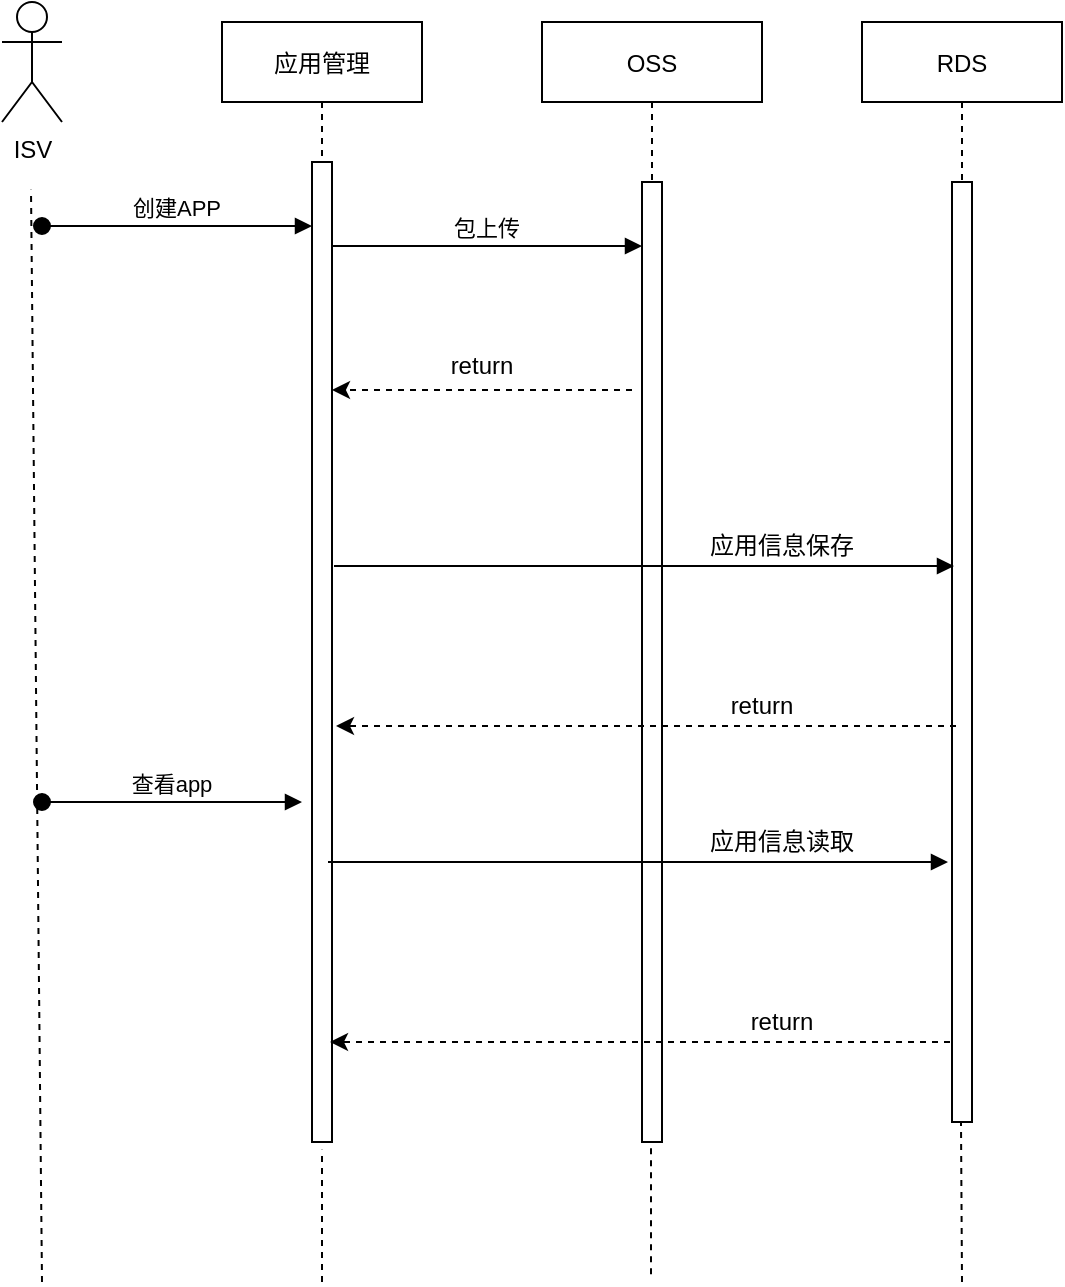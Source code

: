 <mxfile version="14.8.0" type="github">
  <diagram id="kgpKYQtTHZ0yAKxKKP6v" name="Page-1">
    <mxGraphModel dx="1298" dy="754" grid="1" gridSize="10" guides="1" tooltips="1" connect="1" arrows="1" fold="1" page="1" pageScale="1" pageWidth="850" pageHeight="1100" math="0" shadow="0">
      <root>
        <mxCell id="0" />
        <mxCell id="1" parent="0" />
        <mxCell id="3nuBFxr9cyL0pnOWT2aG-1" value="应用管理" style="shape=umlLifeline;perimeter=lifelinePerimeter;container=1;collapsible=0;recursiveResize=0;rounded=0;shadow=0;strokeWidth=1;" parent="1" vertex="1">
          <mxGeometry x="120" y="80" width="100" height="560" as="geometry" />
        </mxCell>
        <mxCell id="3nuBFxr9cyL0pnOWT2aG-2" value="" style="points=[];perimeter=orthogonalPerimeter;rounded=0;shadow=0;strokeWidth=1;" parent="3nuBFxr9cyL0pnOWT2aG-1" vertex="1">
          <mxGeometry x="45" y="70" width="10" height="490" as="geometry" />
        </mxCell>
        <mxCell id="3nuBFxr9cyL0pnOWT2aG-3" value="创建APP" style="verticalAlign=bottom;startArrow=oval;endArrow=block;startSize=8;shadow=0;strokeWidth=1;" parent="3nuBFxr9cyL0pnOWT2aG-1" edge="1">
          <mxGeometry relative="1" as="geometry">
            <mxPoint x="-90" y="102" as="sourcePoint" />
            <mxPoint x="45" y="102" as="targetPoint" />
          </mxGeometry>
        </mxCell>
        <mxCell id="3nuBFxr9cyL0pnOWT2aG-5" value="OSS" style="shape=umlLifeline;perimeter=lifelinePerimeter;container=1;collapsible=0;recursiveResize=0;rounded=0;shadow=0;strokeWidth=1;" parent="1" vertex="1">
          <mxGeometry x="280" y="80" width="110" height="560" as="geometry" />
        </mxCell>
        <mxCell id="3nuBFxr9cyL0pnOWT2aG-6" value="" style="points=[];perimeter=orthogonalPerimeter;rounded=0;shadow=0;strokeWidth=1;" parent="3nuBFxr9cyL0pnOWT2aG-5" vertex="1">
          <mxGeometry x="50" y="80" width="10" height="480" as="geometry" />
        </mxCell>
        <mxCell id="3nuBFxr9cyL0pnOWT2aG-8" value="包上传" style="verticalAlign=bottom;endArrow=block;entryX=0;entryY=0;shadow=0;strokeWidth=1;" parent="1" edge="1">
          <mxGeometry relative="1" as="geometry">
            <mxPoint x="175" y="192.0" as="sourcePoint" />
            <mxPoint x="330" y="192.0" as="targetPoint" />
          </mxGeometry>
        </mxCell>
        <mxCell id="HlNSfvIwUZxLPlMCXp0n-1" value="ISV" style="shape=umlActor;verticalLabelPosition=bottom;verticalAlign=top;html=1;outlineConnect=0;" vertex="1" parent="1">
          <mxGeometry x="10" y="70" width="30" height="60" as="geometry" />
        </mxCell>
        <mxCell id="HlNSfvIwUZxLPlMCXp0n-5" value="RDS" style="shape=umlLifeline;perimeter=lifelinePerimeter;container=1;collapsible=0;recursiveResize=0;rounded=0;shadow=0;strokeWidth=1;" vertex="1" parent="1">
          <mxGeometry x="440" y="80" width="100" height="550" as="geometry" />
        </mxCell>
        <mxCell id="HlNSfvIwUZxLPlMCXp0n-6" value="" style="points=[];perimeter=orthogonalPerimeter;rounded=0;shadow=0;strokeWidth=1;" vertex="1" parent="HlNSfvIwUZxLPlMCXp0n-5">
          <mxGeometry x="45" y="80" width="10" height="470" as="geometry" />
        </mxCell>
        <mxCell id="HlNSfvIwUZxLPlMCXp0n-7" value="" style="verticalAlign=bottom;endArrow=block;shadow=0;strokeWidth=1;" edge="1" parent="1">
          <mxGeometry x="0.552" y="23" relative="1" as="geometry">
            <mxPoint x="176" y="352.0" as="sourcePoint" />
            <mxPoint x="486" y="352" as="targetPoint" />
            <mxPoint as="offset" />
          </mxGeometry>
        </mxCell>
        <mxCell id="HlNSfvIwUZxLPlMCXp0n-10" value="应用信息保存" style="text;html=1;strokeColor=none;fillColor=none;align=center;verticalAlign=middle;whiteSpace=wrap;rounded=0;" vertex="1" parent="1">
          <mxGeometry x="350" y="332" width="100" height="20" as="geometry" />
        </mxCell>
        <mxCell id="HlNSfvIwUZxLPlMCXp0n-12" value="" style="endArrow=classic;html=1;dashed=1;" edge="1" parent="1">
          <mxGeometry width="50" height="50" relative="1" as="geometry">
            <mxPoint x="325" y="264" as="sourcePoint" />
            <mxPoint x="175" y="264" as="targetPoint" />
          </mxGeometry>
        </mxCell>
        <mxCell id="HlNSfvIwUZxLPlMCXp0n-14" value="return" style="text;html=1;strokeColor=none;fillColor=none;align=center;verticalAlign=middle;whiteSpace=wrap;rounded=0;" vertex="1" parent="1">
          <mxGeometry x="200" y="242" width="100" height="20" as="geometry" />
        </mxCell>
        <mxCell id="HlNSfvIwUZxLPlMCXp0n-16" value="" style="endArrow=classic;html=1;dashed=1;" edge="1" parent="1">
          <mxGeometry width="50" height="50" relative="1" as="geometry">
            <mxPoint x="487" y="432" as="sourcePoint" />
            <mxPoint x="177" y="432" as="targetPoint" />
          </mxGeometry>
        </mxCell>
        <mxCell id="HlNSfvIwUZxLPlMCXp0n-17" value="return" style="text;html=1;strokeColor=none;fillColor=none;align=center;verticalAlign=middle;whiteSpace=wrap;rounded=0;" vertex="1" parent="1">
          <mxGeometry x="340" y="412" width="100" height="20" as="geometry" />
        </mxCell>
        <mxCell id="HlNSfvIwUZxLPlMCXp0n-21" value="查看app" style="verticalAlign=bottom;startArrow=oval;endArrow=block;startSize=8;shadow=0;strokeWidth=1;" edge="1" parent="1">
          <mxGeometry relative="1" as="geometry">
            <mxPoint x="30" y="470" as="sourcePoint" />
            <mxPoint x="160" y="470" as="targetPoint" />
          </mxGeometry>
        </mxCell>
        <mxCell id="HlNSfvIwUZxLPlMCXp0n-22" value="" style="verticalAlign=bottom;endArrow=block;shadow=0;strokeWidth=1;" edge="1" parent="1">
          <mxGeometry x="0.552" y="23" relative="1" as="geometry">
            <mxPoint x="173" y="500" as="sourcePoint" />
            <mxPoint x="483" y="500" as="targetPoint" />
            <mxPoint as="offset" />
          </mxGeometry>
        </mxCell>
        <mxCell id="HlNSfvIwUZxLPlMCXp0n-23" value="" style="endArrow=classic;html=1;dashed=1;" edge="1" parent="1">
          <mxGeometry width="50" height="50" relative="1" as="geometry">
            <mxPoint x="484" y="590" as="sourcePoint" />
            <mxPoint x="174" y="590" as="targetPoint" />
          </mxGeometry>
        </mxCell>
        <mxCell id="HlNSfvIwUZxLPlMCXp0n-24" value="应用信息读取" style="text;html=1;strokeColor=none;fillColor=none;align=center;verticalAlign=middle;whiteSpace=wrap;rounded=0;" vertex="1" parent="1">
          <mxGeometry x="350" y="480" width="100" height="20" as="geometry" />
        </mxCell>
        <mxCell id="HlNSfvIwUZxLPlMCXp0n-25" value="return" style="text;html=1;strokeColor=none;fillColor=none;align=center;verticalAlign=middle;whiteSpace=wrap;rounded=0;" vertex="1" parent="1">
          <mxGeometry x="350" y="570" width="100" height="20" as="geometry" />
        </mxCell>
        <mxCell id="HlNSfvIwUZxLPlMCXp0n-26" value="" style="endArrow=none;dashed=1;html=1;entryX=0.5;entryY=1.008;entryDx=0;entryDy=0;entryPerimeter=0;" edge="1" parent="1" target="3nuBFxr9cyL0pnOWT2aG-2">
          <mxGeometry width="50" height="50" relative="1" as="geometry">
            <mxPoint x="170" y="710" as="sourcePoint" />
            <mxPoint x="90" y="620" as="targetPoint" />
          </mxGeometry>
        </mxCell>
        <mxCell id="HlNSfvIwUZxLPlMCXp0n-27" value="" style="endArrow=none;dashed=1;html=1;entryX=0.5;entryY=1.008;entryDx=0;entryDy=0;entryPerimeter=0;" edge="1" parent="1">
          <mxGeometry width="50" height="50" relative="1" as="geometry">
            <mxPoint x="334.5" y="706.08" as="sourcePoint" />
            <mxPoint x="334.5" y="640.0" as="targetPoint" />
          </mxGeometry>
        </mxCell>
        <mxCell id="HlNSfvIwUZxLPlMCXp0n-28" value="" style="endArrow=none;dashed=1;html=1;entryX=0.5;entryY=1.008;entryDx=0;entryDy=0;entryPerimeter=0;" edge="1" parent="1">
          <mxGeometry width="50" height="50" relative="1" as="geometry">
            <mxPoint x="490" y="710" as="sourcePoint" />
            <mxPoint x="489.5" y="630.0" as="targetPoint" />
          </mxGeometry>
        </mxCell>
        <mxCell id="HlNSfvIwUZxLPlMCXp0n-29" value="" style="endArrow=none;dashed=1;html=1;entryX=0.5;entryY=1.008;entryDx=0;entryDy=0;entryPerimeter=0;" edge="1" parent="1">
          <mxGeometry width="50" height="50" relative="1" as="geometry">
            <mxPoint x="30" y="710" as="sourcePoint" />
            <mxPoint x="24.5" y="163.92" as="targetPoint" />
          </mxGeometry>
        </mxCell>
      </root>
    </mxGraphModel>
  </diagram>
</mxfile>
